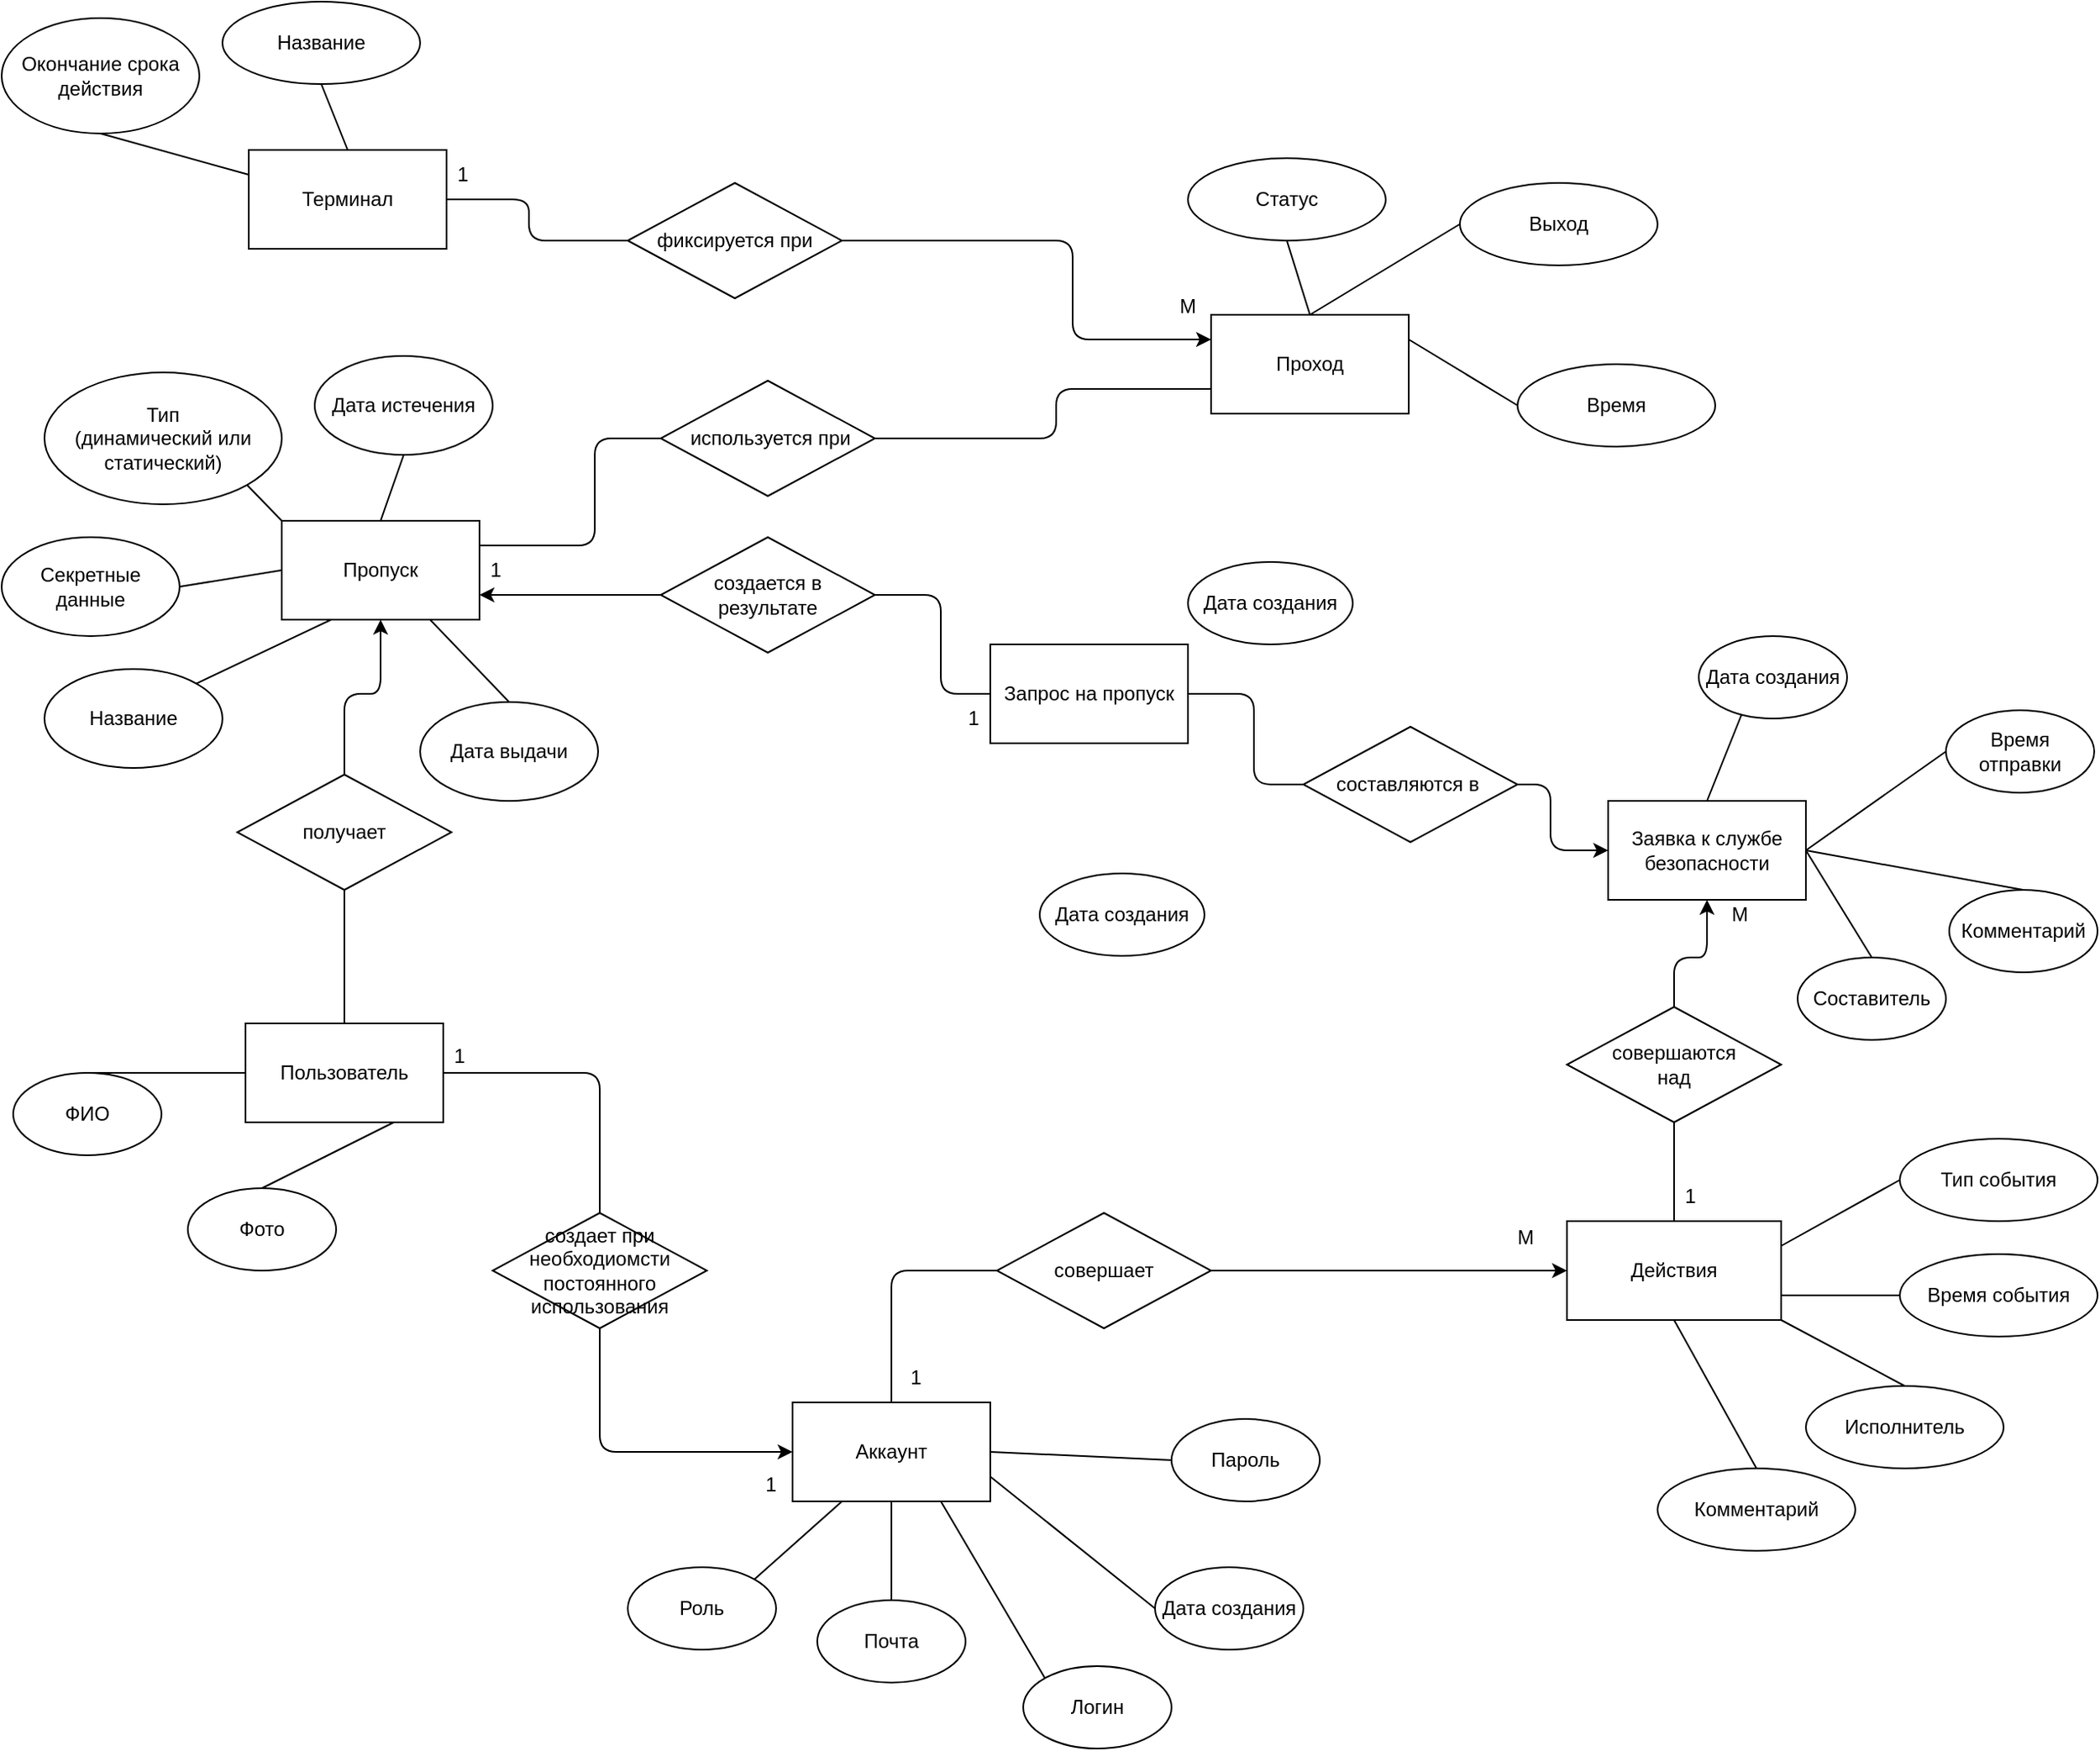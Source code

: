 <mxfile>
    <diagram id="uJ0mPOtXfdH0HVi-T3oi" name="Page-1">
        <mxGraphModel dx="407" dy="481" grid="1" gridSize="10" guides="1" tooltips="1" connect="1" arrows="1" fold="1" page="1" pageScale="1" pageWidth="1654" pageHeight="1169" math="0" shadow="0">
            <root>
                <mxCell id="0"/>
                <mxCell id="1" parent="0"/>
                <mxCell id="225" style="edgeStyle=none;html=1;exitX=0;exitY=0.25;exitDx=0;exitDy=0;entryX=0.5;entryY=1;entryDx=0;entryDy=0;endArrow=none;endFill=0;" edge="1" parent="1" source="184" target="185">
                    <mxGeometry relative="1" as="geometry"/>
                </mxCell>
                <mxCell id="226" style="edgeStyle=none;html=1;exitX=0.5;exitY=0;exitDx=0;exitDy=0;entryX=0.5;entryY=1;entryDx=0;entryDy=0;endArrow=none;endFill=0;" edge="1" parent="1" source="184" target="186">
                    <mxGeometry relative="1" as="geometry"/>
                </mxCell>
                <mxCell id="184" value="Терминал" style="rounded=0;whiteSpace=wrap;html=1;" parent="1" vertex="1">
                    <mxGeometry x="170" y="110" width="120" height="60" as="geometry"/>
                </mxCell>
                <mxCell id="185" value="Окончание срока действия" style="ellipse;whiteSpace=wrap;html=1;" parent="1" vertex="1">
                    <mxGeometry x="20" y="30" width="120" height="70" as="geometry"/>
                </mxCell>
                <mxCell id="186" value="Название" style="ellipse;whiteSpace=wrap;html=1;" parent="1" vertex="1">
                    <mxGeometry x="154" y="20" width="120" height="50" as="geometry"/>
                </mxCell>
                <mxCell id="228" style="edgeStyle=none;html=1;exitX=0.5;exitY=0;exitDx=0;exitDy=0;entryX=0.5;entryY=1;entryDx=0;entryDy=0;endArrow=none;endFill=0;" edge="1" parent="1" source="188" target="189">
                    <mxGeometry relative="1" as="geometry"/>
                </mxCell>
                <mxCell id="229" style="edgeStyle=none;html=1;exitX=0.5;exitY=0;exitDx=0;exitDy=0;entryX=0;entryY=0.5;entryDx=0;entryDy=0;endArrow=none;endFill=0;" edge="1" parent="1" source="188" target="190">
                    <mxGeometry relative="1" as="geometry"/>
                </mxCell>
                <mxCell id="230" style="edgeStyle=none;html=1;exitX=1;exitY=0.25;exitDx=0;exitDy=0;entryX=0;entryY=0.5;entryDx=0;entryDy=0;endArrow=none;endFill=0;" edge="1" parent="1" source="188" target="191">
                    <mxGeometry relative="1" as="geometry"/>
                </mxCell>
                <mxCell id="231" style="edgeStyle=none;html=1;exitX=0;exitY=0.25;exitDx=0;exitDy=0;entryX=1;entryY=0.5;entryDx=0;entryDy=0;endArrow=none;endFill=0;startArrow=classic;startFill=1;" edge="1" parent="1" source="188" target="227">
                    <mxGeometry relative="1" as="geometry">
                        <Array as="points">
                            <mxPoint x="670" y="225"/>
                            <mxPoint x="670" y="165"/>
                        </Array>
                    </mxGeometry>
                </mxCell>
                <mxCell id="188" value="Проход" style="rounded=0;whiteSpace=wrap;html=1;" parent="1" vertex="1">
                    <mxGeometry x="754" y="210" width="120" height="60" as="geometry"/>
                </mxCell>
                <mxCell id="189" value="Статус" style="ellipse;whiteSpace=wrap;html=1;" parent="1" vertex="1">
                    <mxGeometry x="740" y="115" width="120" height="50" as="geometry"/>
                </mxCell>
                <mxCell id="190" value="Выход" style="ellipse;whiteSpace=wrap;html=1;" parent="1" vertex="1">
                    <mxGeometry x="905" y="130" width="120" height="50" as="geometry"/>
                </mxCell>
                <mxCell id="191" value="Время" style="ellipse;whiteSpace=wrap;html=1;" parent="1" vertex="1">
                    <mxGeometry x="940" y="240" width="120" height="50" as="geometry"/>
                </mxCell>
                <mxCell id="192" value="Пропуск" style="rounded=0;whiteSpace=wrap;html=1;" parent="1" vertex="1">
                    <mxGeometry x="190" y="335" width="120" height="60" as="geometry"/>
                </mxCell>
                <mxCell id="256" style="edgeStyle=none;html=1;exitX=0;exitY=0.5;exitDx=0;exitDy=0;entryX=1;entryY=0.5;entryDx=0;entryDy=0;endArrow=none;endFill=0;" edge="1" parent="1" source="266" target="195">
                    <mxGeometry relative="1" as="geometry">
                        <Array as="points">
                            <mxPoint x="780" y="495"/>
                            <mxPoint x="780" y="440"/>
                        </Array>
                    </mxGeometry>
                </mxCell>
                <mxCell id="257" style="edgeStyle=none;html=1;exitX=1;exitY=0.5;exitDx=0;exitDy=0;entryX=0.5;entryY=0;entryDx=0;entryDy=0;endArrow=none;endFill=0;" edge="1" parent="1" source="194" target="251">
                    <mxGeometry relative="1" as="geometry"/>
                </mxCell>
                <mxCell id="258" style="edgeStyle=none;html=1;exitX=1;exitY=0.5;exitDx=0;exitDy=0;entryX=0.5;entryY=0;entryDx=0;entryDy=0;endArrow=none;endFill=0;" edge="1" parent="1" source="194" target="255">
                    <mxGeometry relative="1" as="geometry"/>
                </mxCell>
                <mxCell id="194" value="Заявка к службе безопасности" style="rounded=0;whiteSpace=wrap;html=1;" parent="1" vertex="1">
                    <mxGeometry x="995" y="505" width="120" height="60" as="geometry"/>
                </mxCell>
                <mxCell id="239" style="edgeStyle=none;html=1;exitX=0;exitY=0.5;exitDx=0;exitDy=0;entryX=1;entryY=0.5;entryDx=0;entryDy=0;endArrow=none;endFill=0;" edge="1" parent="1" source="195" target="238">
                    <mxGeometry relative="1" as="geometry">
                        <Array as="points">
                            <mxPoint x="590" y="440"/>
                            <mxPoint x="590" y="380"/>
                        </Array>
                    </mxGeometry>
                </mxCell>
                <mxCell id="195" value="Запрос на пропуск" style="rounded=0;whiteSpace=wrap;html=1;" parent="1" vertex="1">
                    <mxGeometry x="620" y="410" width="120" height="60" as="geometry"/>
                </mxCell>
                <mxCell id="273" style="edgeStyle=none;html=1;exitX=1;exitY=0.5;exitDx=0;exitDy=0;entryX=0.5;entryY=0;entryDx=0;entryDy=0;endArrow=none;endFill=0;" edge="1" parent="1" source="196" target="272">
                    <mxGeometry relative="1" as="geometry">
                        <Array as="points">
                            <mxPoint x="383" y="670"/>
                        </Array>
                    </mxGeometry>
                </mxCell>
                <mxCell id="196" value="Пользователь" style="rounded=0;whiteSpace=wrap;html=1;" parent="1" vertex="1">
                    <mxGeometry x="168" y="640" width="120" height="60" as="geometry"/>
                </mxCell>
                <mxCell id="215" style="edgeStyle=none;html=1;exitX=1;exitY=0;exitDx=0;exitDy=0;entryX=0.25;entryY=1;entryDx=0;entryDy=0;endArrow=none;endFill=0;" edge="1" parent="1" source="197" target="207">
                    <mxGeometry relative="1" as="geometry"/>
                </mxCell>
                <mxCell id="197" value="Роль" style="ellipse;whiteSpace=wrap;html=1;" parent="1" vertex="1">
                    <mxGeometry x="400" y="970" width="90" height="50" as="geometry"/>
                </mxCell>
                <mxCell id="198" value="Пароль" style="ellipse;whiteSpace=wrap;html=1;" parent="1" vertex="1">
                    <mxGeometry x="730" y="880" width="90" height="50" as="geometry"/>
                </mxCell>
                <mxCell id="199" value="Логин" style="ellipse;whiteSpace=wrap;html=1;" parent="1" vertex="1">
                    <mxGeometry x="640" y="1030" width="90" height="50" as="geometry"/>
                </mxCell>
                <mxCell id="200" value="Почта" style="ellipse;whiteSpace=wrap;html=1;" parent="1" vertex="1">
                    <mxGeometry x="515" y="990" width="90" height="50" as="geometry"/>
                </mxCell>
                <mxCell id="202" value="Дата создания" style="ellipse;whiteSpace=wrap;html=1;" parent="1" vertex="1">
                    <mxGeometry x="720" y="970" width="90" height="50" as="geometry"/>
                </mxCell>
                <mxCell id="233" style="edgeStyle=none;html=1;exitX=0.5;exitY=0;exitDx=0;exitDy=0;entryX=0;entryY=0.5;entryDx=0;entryDy=0;endArrow=none;endFill=0;" edge="1" parent="1" source="205" target="196">
                    <mxGeometry relative="1" as="geometry"/>
                </mxCell>
                <mxCell id="205" value="ФИО" style="ellipse;whiteSpace=wrap;html=1;" parent="1" vertex="1">
                    <mxGeometry x="27" y="670" width="90" height="50" as="geometry"/>
                </mxCell>
                <mxCell id="234" style="edgeStyle=none;html=1;exitX=0.5;exitY=0;exitDx=0;exitDy=0;entryX=0.75;entryY=1;entryDx=0;entryDy=0;endArrow=none;endFill=0;" edge="1" parent="1" source="206" target="196">
                    <mxGeometry relative="1" as="geometry"/>
                </mxCell>
                <mxCell id="206" value="Фото" style="ellipse;whiteSpace=wrap;html=1;" parent="1" vertex="1">
                    <mxGeometry x="133" y="740" width="90" height="50" as="geometry"/>
                </mxCell>
                <mxCell id="278" style="edgeStyle=none;html=1;exitX=1;exitY=0.5;exitDx=0;exitDy=0;entryX=0;entryY=0.5;entryDx=0;entryDy=0;endArrow=classic;endFill=1;" edge="1" parent="1" source="279" target="209">
                    <mxGeometry relative="1" as="geometry">
                        <Array as="points">
                            <mxPoint x="820" y="790"/>
                        </Array>
                    </mxGeometry>
                </mxCell>
                <mxCell id="280" style="edgeStyle=none;html=1;exitX=0.5;exitY=0;exitDx=0;exitDy=0;entryX=0;entryY=0.5;entryDx=0;entryDy=0;endArrow=none;endFill=0;" edge="1" parent="1" source="207" target="279">
                    <mxGeometry relative="1" as="geometry">
                        <Array as="points">
                            <mxPoint x="560" y="790"/>
                        </Array>
                    </mxGeometry>
                </mxCell>
                <mxCell id="207" value="Аккаунт" style="rounded=0;whiteSpace=wrap;html=1;" parent="1" vertex="1">
                    <mxGeometry x="500" y="870" width="120" height="60" as="geometry"/>
                </mxCell>
                <mxCell id="264" style="edgeStyle=none;html=1;exitX=0.5;exitY=0;exitDx=0;exitDy=0;entryX=0.5;entryY=1;entryDx=0;entryDy=0;endArrow=none;endFill=0;" edge="1" parent="1" source="209" target="263">
                    <mxGeometry relative="1" as="geometry"/>
                </mxCell>
                <mxCell id="209" value="Действия" style="rounded=0;whiteSpace=wrap;html=1;" parent="1" vertex="1">
                    <mxGeometry x="970" y="760" width="130" height="60" as="geometry"/>
                </mxCell>
                <mxCell id="220" style="edgeStyle=none;html=1;exitX=1;exitY=1;exitDx=0;exitDy=0;entryX=0;entryY=0;entryDx=0;entryDy=0;endArrow=none;endFill=0;" edge="1" parent="1" source="210" target="192">
                    <mxGeometry relative="1" as="geometry"/>
                </mxCell>
                <mxCell id="210" value="Тип&lt;br&gt;(динамический или статический)" style="ellipse;whiteSpace=wrap;html=1;" parent="1" vertex="1">
                    <mxGeometry x="46" y="245" width="144" height="80" as="geometry"/>
                </mxCell>
                <mxCell id="222" style="edgeStyle=none;html=1;exitX=0.5;exitY=1;exitDx=0;exitDy=0;entryX=0.5;entryY=0;entryDx=0;entryDy=0;endArrow=none;endFill=0;" edge="1" parent="1" source="211" target="192">
                    <mxGeometry relative="1" as="geometry"/>
                </mxCell>
                <mxCell id="211" value="Дата истечения" style="ellipse;whiteSpace=wrap;html=1;" parent="1" vertex="1">
                    <mxGeometry x="210" y="235" width="108" height="60" as="geometry"/>
                </mxCell>
                <mxCell id="224" style="edgeStyle=none;html=1;exitX=0.5;exitY=0;exitDx=0;exitDy=0;entryX=0.75;entryY=1;entryDx=0;entryDy=0;endArrow=none;endFill=0;" edge="1" parent="1" source="212" target="192">
                    <mxGeometry relative="1" as="geometry"/>
                </mxCell>
                <mxCell id="212" value="Дата выдачи" style="ellipse;whiteSpace=wrap;html=1;" parent="1" vertex="1">
                    <mxGeometry x="274" y="445" width="108" height="60" as="geometry"/>
                </mxCell>
                <mxCell id="223" style="edgeStyle=none;html=1;exitX=1;exitY=0;exitDx=0;exitDy=0;entryX=0.25;entryY=1;entryDx=0;entryDy=0;endArrow=none;endFill=0;" edge="1" parent="1" source="213" target="192">
                    <mxGeometry relative="1" as="geometry"/>
                </mxCell>
                <mxCell id="213" value="Название" style="ellipse;whiteSpace=wrap;html=1;" parent="1" vertex="1">
                    <mxGeometry x="46" y="425" width="108" height="60" as="geometry"/>
                </mxCell>
                <mxCell id="221" style="edgeStyle=none;html=1;exitX=1;exitY=0.5;exitDx=0;exitDy=0;entryX=0;entryY=0.5;entryDx=0;entryDy=0;endArrow=none;endFill=0;" edge="1" parent="1" source="214" target="192">
                    <mxGeometry relative="1" as="geometry"/>
                </mxCell>
                <mxCell id="214" value="Секретные данные" style="ellipse;whiteSpace=wrap;html=1;" parent="1" vertex="1">
                    <mxGeometry x="20" y="345" width="108" height="60" as="geometry"/>
                </mxCell>
                <mxCell id="216" style="edgeStyle=none;html=1;exitX=0.5;exitY=0;exitDx=0;exitDy=0;entryX=0.5;entryY=1;entryDx=0;entryDy=0;endArrow=none;endFill=0;" edge="1" parent="1" source="200" target="207">
                    <mxGeometry relative="1" as="geometry">
                        <mxPoint x="486.82" y="987.322" as="sourcePoint"/>
                        <mxPoint x="540" y="940" as="targetPoint"/>
                    </mxGeometry>
                </mxCell>
                <mxCell id="217" style="edgeStyle=none;html=1;exitX=0;exitY=0;exitDx=0;exitDy=0;entryX=0.75;entryY=1;entryDx=0;entryDy=0;endArrow=none;endFill=0;" edge="1" parent="1" source="199" target="207">
                    <mxGeometry relative="1" as="geometry">
                        <mxPoint x="570" y="1000" as="sourcePoint"/>
                        <mxPoint x="570" y="940" as="targetPoint"/>
                    </mxGeometry>
                </mxCell>
                <mxCell id="218" style="edgeStyle=none;html=1;exitX=0;exitY=0.5;exitDx=0;exitDy=0;entryX=1;entryY=0.75;entryDx=0;entryDy=0;endArrow=none;endFill=0;" edge="1" parent="1" source="202" target="207">
                    <mxGeometry relative="1" as="geometry">
                        <mxPoint x="651.18" y="977.322" as="sourcePoint"/>
                        <mxPoint x="600" y="940" as="targetPoint"/>
                    </mxGeometry>
                </mxCell>
                <mxCell id="219" style="edgeStyle=none;html=1;exitX=0;exitY=0.5;exitDx=0;exitDy=0;entryX=1;entryY=0.5;entryDx=0;entryDy=0;endArrow=none;endFill=0;" edge="1" parent="1" source="198" target="207">
                    <mxGeometry relative="1" as="geometry">
                        <mxPoint x="460" y="935" as="sourcePoint"/>
                        <mxPoint x="510" y="925" as="targetPoint"/>
                    </mxGeometry>
                </mxCell>
                <mxCell id="232" style="edgeStyle=none;html=1;exitX=0;exitY=0.5;exitDx=0;exitDy=0;entryX=1;entryY=0.5;entryDx=0;entryDy=0;endArrow=none;endFill=0;" edge="1" parent="1" source="227" target="184">
                    <mxGeometry relative="1" as="geometry">
                        <Array as="points">
                            <mxPoint x="340" y="165"/>
                            <mxPoint x="340" y="140"/>
                        </Array>
                    </mxGeometry>
                </mxCell>
                <mxCell id="227" value="фиксируется при" style="rhombus;whiteSpace=wrap;html=1;" vertex="1" parent="1">
                    <mxGeometry x="400" y="130" width="130" height="70" as="geometry"/>
                </mxCell>
                <mxCell id="236" style="edgeStyle=none;html=1;exitX=1;exitY=0.5;exitDx=0;exitDy=0;entryX=0;entryY=0.75;entryDx=0;entryDy=0;endArrow=none;endFill=0;" edge="1" parent="1" source="235" target="188">
                    <mxGeometry relative="1" as="geometry">
                        <Array as="points">
                            <mxPoint x="660" y="285"/>
                            <mxPoint x="660" y="255"/>
                        </Array>
                    </mxGeometry>
                </mxCell>
                <mxCell id="237" style="edgeStyle=none;html=1;exitX=0;exitY=0.5;exitDx=0;exitDy=0;entryX=1;entryY=0.25;entryDx=0;entryDy=0;endArrow=none;endFill=0;" edge="1" parent="1" source="235" target="192">
                    <mxGeometry relative="1" as="geometry">
                        <Array as="points">
                            <mxPoint x="380" y="285"/>
                            <mxPoint x="380" y="350"/>
                        </Array>
                    </mxGeometry>
                </mxCell>
                <mxCell id="235" value="&amp;nbsp;используется при" style="rhombus;whiteSpace=wrap;html=1;" vertex="1" parent="1">
                    <mxGeometry x="420" y="250" width="130" height="70" as="geometry"/>
                </mxCell>
                <mxCell id="240" style="edgeStyle=none;html=1;exitX=0;exitY=0.5;exitDx=0;exitDy=0;entryX=1;entryY=0.75;entryDx=0;entryDy=0;endArrow=classic;endFill=1;" edge="1" parent="1" source="238" target="192">
                    <mxGeometry relative="1" as="geometry"/>
                </mxCell>
                <mxCell id="238" value="создается в &lt;br&gt;результате" style="rhombus;whiteSpace=wrap;html=1;" vertex="1" parent="1">
                    <mxGeometry x="420" y="345" width="130" height="70" as="geometry"/>
                </mxCell>
                <mxCell id="246" style="edgeStyle=none;html=1;exitX=0.5;exitY=0;exitDx=0;exitDy=0;entryX=1;entryY=1;entryDx=0;entryDy=0;endArrow=none;endFill=0;" edge="1" parent="1" source="241" target="209">
                    <mxGeometry relative="1" as="geometry"/>
                </mxCell>
                <mxCell id="241" value="Исполнитель" style="ellipse;whiteSpace=wrap;html=1;" vertex="1" parent="1">
                    <mxGeometry x="1115" y="860" width="120" height="50" as="geometry"/>
                </mxCell>
                <mxCell id="248" style="edgeStyle=none;html=1;exitX=0;exitY=0.5;exitDx=0;exitDy=0;entryX=1;entryY=0.25;entryDx=0;entryDy=0;endArrow=none;endFill=0;" edge="1" parent="1" source="242" target="209">
                    <mxGeometry relative="1" as="geometry"/>
                </mxCell>
                <mxCell id="242" value="Тип события" style="ellipse;whiteSpace=wrap;html=1;" vertex="1" parent="1">
                    <mxGeometry x="1172" y="710" width="120" height="50" as="geometry"/>
                </mxCell>
                <mxCell id="247" style="edgeStyle=none;html=1;exitX=0;exitY=0.5;exitDx=0;exitDy=0;entryX=1;entryY=0.75;entryDx=0;entryDy=0;endArrow=none;endFill=0;" edge="1" parent="1" source="243" target="209">
                    <mxGeometry relative="1" as="geometry"/>
                </mxCell>
                <mxCell id="243" value="Время события" style="ellipse;whiteSpace=wrap;html=1;" vertex="1" parent="1">
                    <mxGeometry x="1172" y="780" width="120" height="50" as="geometry"/>
                </mxCell>
                <mxCell id="245" style="edgeStyle=none;html=1;exitX=0.5;exitY=0;exitDx=0;exitDy=0;entryX=0.5;entryY=1;entryDx=0;entryDy=0;endArrow=none;endFill=0;" edge="1" parent="1" source="244" target="209">
                    <mxGeometry relative="1" as="geometry"/>
                </mxCell>
                <mxCell id="244" value="Комментарий" style="ellipse;whiteSpace=wrap;html=1;" vertex="1" parent="1">
                    <mxGeometry x="1025" y="910" width="120" height="50" as="geometry"/>
                </mxCell>
                <mxCell id="251" value="Комментарий" style="ellipse;whiteSpace=wrap;html=1;" vertex="1" parent="1">
                    <mxGeometry x="1202" y="559" width="90" height="50" as="geometry"/>
                </mxCell>
                <mxCell id="259" style="edgeStyle=none;html=1;exitX=0;exitY=0.5;exitDx=0;exitDy=0;entryX=1;entryY=0.5;entryDx=0;entryDy=0;endArrow=none;endFill=0;" edge="1" parent="1" source="252" target="194">
                    <mxGeometry relative="1" as="geometry"/>
                </mxCell>
                <mxCell id="252" value="Время отправки" style="ellipse;whiteSpace=wrap;html=1;" vertex="1" parent="1">
                    <mxGeometry x="1200" y="450" width="90" height="50" as="geometry"/>
                </mxCell>
                <mxCell id="255" value="Составитель" style="ellipse;whiteSpace=wrap;html=1;" vertex="1" parent="1">
                    <mxGeometry x="1110" y="600" width="90" height="50" as="geometry"/>
                </mxCell>
                <mxCell id="262" style="edgeStyle=none;html=1;exitX=0.5;exitY=0;exitDx=0;exitDy=0;entryX=0.5;entryY=0;entryDx=0;entryDy=0;endArrow=none;endFill=0;" edge="1" parent="1" source="261" target="194">
                    <mxGeometry relative="1" as="geometry"/>
                </mxCell>
                <mxCell id="261" value="Дата создания" style="ellipse;whiteSpace=wrap;html=1;" vertex="1" parent="1">
                    <mxGeometry x="1050" y="405" width="90" height="50" as="geometry"/>
                </mxCell>
                <mxCell id="265" style="edgeStyle=none;html=1;exitX=0.5;exitY=0;exitDx=0;exitDy=0;entryX=0.5;entryY=1;entryDx=0;entryDy=0;endArrow=classic;endFill=1;" edge="1" parent="1" source="263" target="194">
                    <mxGeometry relative="1" as="geometry">
                        <Array as="points">
                            <mxPoint x="1035" y="600"/>
                            <mxPoint x="1055" y="600"/>
                        </Array>
                    </mxGeometry>
                </mxCell>
                <mxCell id="263" value="совершаются&lt;br&gt;над" style="rhombus;whiteSpace=wrap;html=1;" vertex="1" parent="1">
                    <mxGeometry x="970" y="630" width="130" height="70" as="geometry"/>
                </mxCell>
                <mxCell id="267" style="edgeStyle=none;html=1;exitX=1;exitY=0.5;exitDx=0;exitDy=0;entryX=0;entryY=0.5;entryDx=0;entryDy=0;endArrow=classic;endFill=1;" edge="1" parent="1" source="266" target="194">
                    <mxGeometry relative="1" as="geometry">
                        <Array as="points">
                            <mxPoint x="960" y="495"/>
                            <mxPoint x="960" y="535"/>
                        </Array>
                    </mxGeometry>
                </mxCell>
                <mxCell id="266" value="составляются в&amp;nbsp;" style="rhombus;whiteSpace=wrap;html=1;" vertex="1" parent="1">
                    <mxGeometry x="810" y="460" width="130" height="70" as="geometry"/>
                </mxCell>
                <mxCell id="270" style="edgeStyle=none;html=1;exitX=0.5;exitY=1;exitDx=0;exitDy=0;entryX=0.5;entryY=0;entryDx=0;entryDy=0;endArrow=none;endFill=0;" edge="1" parent="1" source="269" target="196">
                    <mxGeometry relative="1" as="geometry"/>
                </mxCell>
                <mxCell id="271" style="edgeStyle=none;html=1;exitX=0.5;exitY=0;exitDx=0;exitDy=0;entryX=0.5;entryY=1;entryDx=0;entryDy=0;endArrow=classic;endFill=1;" edge="1" parent="1" source="269" target="192">
                    <mxGeometry relative="1" as="geometry">
                        <Array as="points">
                            <mxPoint x="228" y="440"/>
                            <mxPoint x="250" y="440"/>
                        </Array>
                    </mxGeometry>
                </mxCell>
                <mxCell id="269" value="получает" style="rhombus;whiteSpace=wrap;html=1;" vertex="1" parent="1">
                    <mxGeometry x="163" y="489" width="130" height="70" as="geometry"/>
                </mxCell>
                <mxCell id="274" style="edgeStyle=none;html=1;exitX=0.5;exitY=1;exitDx=0;exitDy=0;entryX=0;entryY=0.5;entryDx=0;entryDy=0;endArrow=classic;endFill=1;" edge="1" parent="1" source="272" target="207">
                    <mxGeometry relative="1" as="geometry">
                        <Array as="points">
                            <mxPoint x="383" y="900"/>
                        </Array>
                    </mxGeometry>
                </mxCell>
                <mxCell id="272" value="создает при необходиомсти постоянного использования" style="rhombus;whiteSpace=wrap;html=1;" vertex="1" parent="1">
                    <mxGeometry x="318" y="755" width="130" height="70" as="geometry"/>
                </mxCell>
                <mxCell id="275" value="1" style="text;html=1;strokeColor=none;fillColor=none;align=center;verticalAlign=middle;whiteSpace=wrap;rounded=0;" vertex="1" parent="1">
                    <mxGeometry x="290" y="650" width="16" height="20" as="geometry"/>
                </mxCell>
                <mxCell id="276" value="1" style="text;html=1;strokeColor=none;fillColor=none;align=center;verticalAlign=middle;whiteSpace=wrap;rounded=0;" vertex="1" parent="1">
                    <mxGeometry x="479" y="910" width="16" height="20" as="geometry"/>
                </mxCell>
                <mxCell id="279" value="совершает" style="rhombus;whiteSpace=wrap;html=1;" vertex="1" parent="1">
                    <mxGeometry x="624" y="755" width="130" height="70" as="geometry"/>
                </mxCell>
                <mxCell id="281" value="1" style="text;html=1;strokeColor=none;fillColor=none;align=center;verticalAlign=middle;whiteSpace=wrap;rounded=0;" vertex="1" parent="1">
                    <mxGeometry x="560" y="840" width="30" height="30" as="geometry"/>
                </mxCell>
                <mxCell id="283" value="М" style="text;html=1;strokeColor=none;fillColor=none;align=center;verticalAlign=middle;whiteSpace=wrap;rounded=0;" vertex="1" parent="1">
                    <mxGeometry x="930" y="755" width="30" height="30" as="geometry"/>
                </mxCell>
                <mxCell id="284" value="1" style="text;html=1;strokeColor=none;fillColor=none;align=center;verticalAlign=middle;whiteSpace=wrap;rounded=0;" vertex="1" parent="1">
                    <mxGeometry x="580" y="440" width="60" height="30" as="geometry"/>
                </mxCell>
                <mxCell id="285" value="1" style="text;html=1;strokeColor=none;fillColor=none;align=center;verticalAlign=middle;whiteSpace=wrap;rounded=0;" vertex="1" parent="1">
                    <mxGeometry x="290" y="350" width="60" height="30" as="geometry"/>
                </mxCell>
                <mxCell id="286" value="1" style="text;html=1;strokeColor=none;fillColor=none;align=center;verticalAlign=middle;whiteSpace=wrap;rounded=0;" vertex="1" parent="1">
                    <mxGeometry x="290" y="110" width="20" height="30" as="geometry"/>
                </mxCell>
                <mxCell id="287" value="М" style="text;html=1;strokeColor=none;fillColor=none;align=center;verticalAlign=middle;whiteSpace=wrap;rounded=0;" vertex="1" parent="1">
                    <mxGeometry x="730" y="190" width="20" height="30" as="geometry"/>
                </mxCell>
                <mxCell id="288" value="1" style="text;html=1;strokeColor=none;fillColor=none;align=center;verticalAlign=middle;whiteSpace=wrap;rounded=0;" vertex="1" parent="1">
                    <mxGeometry x="1030" y="730" width="30" height="30" as="geometry"/>
                </mxCell>
                <mxCell id="289" value="М" style="text;html=1;strokeColor=none;fillColor=none;align=center;verticalAlign=middle;whiteSpace=wrap;rounded=0;" vertex="1" parent="1">
                    <mxGeometry x="1060" y="559" width="30" height="30" as="geometry"/>
                </mxCell>
                <mxCell id="290" value="Дата создания" style="ellipse;whiteSpace=wrap;html=1;" vertex="1" parent="1">
                    <mxGeometry x="650" y="549" width="100" height="50" as="geometry"/>
                </mxCell>
                <mxCell id="292" value="Дата создания" style="ellipse;whiteSpace=wrap;html=1;" vertex="1" parent="1">
                    <mxGeometry x="740" y="360" width="100" height="50" as="geometry"/>
                </mxCell>
            </root>
        </mxGraphModel>
    </diagram>
</mxfile>